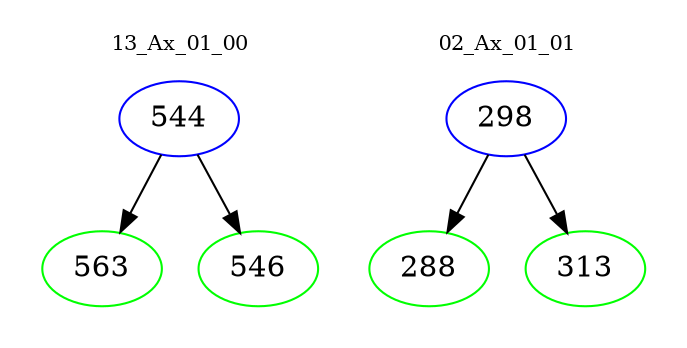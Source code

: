 digraph{
subgraph cluster_0 {
color = white
label = "13_Ax_01_00";
fontsize=10;
T0_544 [label="544", color="blue"]
T0_544 -> T0_563 [color="black"]
T0_563 [label="563", color="green"]
T0_544 -> T0_546 [color="black"]
T0_546 [label="546", color="green"]
}
subgraph cluster_1 {
color = white
label = "02_Ax_01_01";
fontsize=10;
T1_298 [label="298", color="blue"]
T1_298 -> T1_288 [color="black"]
T1_288 [label="288", color="green"]
T1_298 -> T1_313 [color="black"]
T1_313 [label="313", color="green"]
}
}
